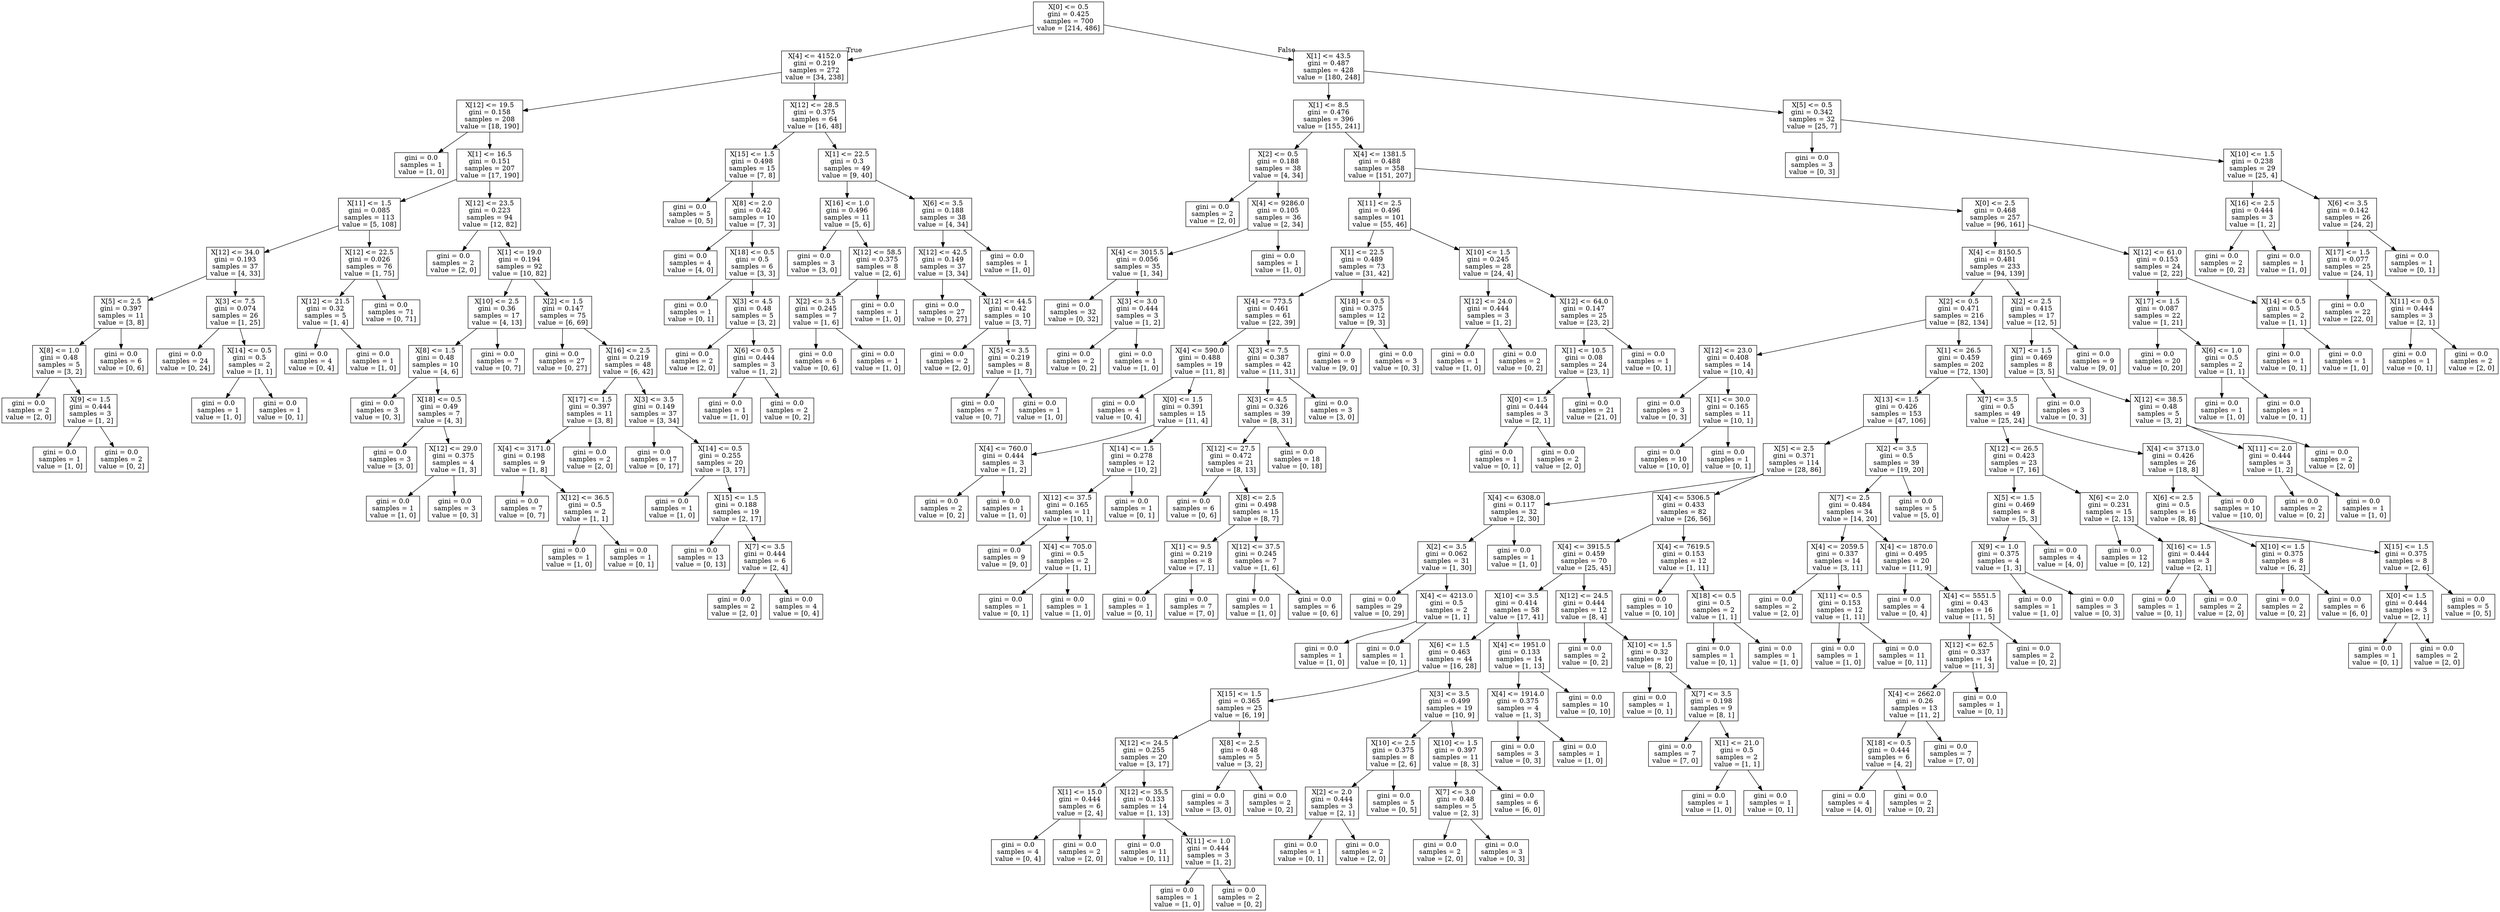 digraph Tree {
node [shape=box] ;
0 [label="X[0] <= 0.5\ngini = 0.425\nsamples = 700\nvalue = [214, 486]"] ;
1 [label="X[4] <= 4152.0\ngini = 0.219\nsamples = 272\nvalue = [34, 238]"] ;
0 -> 1 [labeldistance=2.5, labelangle=45, headlabel="True"] ;
2 [label="X[12] <= 19.5\ngini = 0.158\nsamples = 208\nvalue = [18, 190]"] ;
1 -> 2 ;
3 [label="gini = 0.0\nsamples = 1\nvalue = [1, 0]"] ;
2 -> 3 ;
4 [label="X[1] <= 16.5\ngini = 0.151\nsamples = 207\nvalue = [17, 190]"] ;
2 -> 4 ;
5 [label="X[11] <= 1.5\ngini = 0.085\nsamples = 113\nvalue = [5, 108]"] ;
4 -> 5 ;
6 [label="X[12] <= 34.0\ngini = 0.193\nsamples = 37\nvalue = [4, 33]"] ;
5 -> 6 ;
7 [label="X[5] <= 2.5\ngini = 0.397\nsamples = 11\nvalue = [3, 8]"] ;
6 -> 7 ;
8 [label="X[8] <= 1.0\ngini = 0.48\nsamples = 5\nvalue = [3, 2]"] ;
7 -> 8 ;
9 [label="gini = 0.0\nsamples = 2\nvalue = [2, 0]"] ;
8 -> 9 ;
10 [label="X[9] <= 1.5\ngini = 0.444\nsamples = 3\nvalue = [1, 2]"] ;
8 -> 10 ;
11 [label="gini = 0.0\nsamples = 1\nvalue = [1, 0]"] ;
10 -> 11 ;
12 [label="gini = 0.0\nsamples = 2\nvalue = [0, 2]"] ;
10 -> 12 ;
13 [label="gini = 0.0\nsamples = 6\nvalue = [0, 6]"] ;
7 -> 13 ;
14 [label="X[3] <= 7.5\ngini = 0.074\nsamples = 26\nvalue = [1, 25]"] ;
6 -> 14 ;
15 [label="gini = 0.0\nsamples = 24\nvalue = [0, 24]"] ;
14 -> 15 ;
16 [label="X[14] <= 0.5\ngini = 0.5\nsamples = 2\nvalue = [1, 1]"] ;
14 -> 16 ;
17 [label="gini = 0.0\nsamples = 1\nvalue = [1, 0]"] ;
16 -> 17 ;
18 [label="gini = 0.0\nsamples = 1\nvalue = [0, 1]"] ;
16 -> 18 ;
19 [label="X[12] <= 22.5\ngini = 0.026\nsamples = 76\nvalue = [1, 75]"] ;
5 -> 19 ;
20 [label="X[12] <= 21.5\ngini = 0.32\nsamples = 5\nvalue = [1, 4]"] ;
19 -> 20 ;
21 [label="gini = 0.0\nsamples = 4\nvalue = [0, 4]"] ;
20 -> 21 ;
22 [label="gini = 0.0\nsamples = 1\nvalue = [1, 0]"] ;
20 -> 22 ;
23 [label="gini = 0.0\nsamples = 71\nvalue = [0, 71]"] ;
19 -> 23 ;
24 [label="X[12] <= 23.5\ngini = 0.223\nsamples = 94\nvalue = [12, 82]"] ;
4 -> 24 ;
25 [label="gini = 0.0\nsamples = 2\nvalue = [2, 0]"] ;
24 -> 25 ;
26 [label="X[1] <= 19.0\ngini = 0.194\nsamples = 92\nvalue = [10, 82]"] ;
24 -> 26 ;
27 [label="X[10] <= 2.5\ngini = 0.36\nsamples = 17\nvalue = [4, 13]"] ;
26 -> 27 ;
28 [label="X[8] <= 1.5\ngini = 0.48\nsamples = 10\nvalue = [4, 6]"] ;
27 -> 28 ;
29 [label="gini = 0.0\nsamples = 3\nvalue = [0, 3]"] ;
28 -> 29 ;
30 [label="X[18] <= 0.5\ngini = 0.49\nsamples = 7\nvalue = [4, 3]"] ;
28 -> 30 ;
31 [label="gini = 0.0\nsamples = 3\nvalue = [3, 0]"] ;
30 -> 31 ;
32 [label="X[12] <= 29.0\ngini = 0.375\nsamples = 4\nvalue = [1, 3]"] ;
30 -> 32 ;
33 [label="gini = 0.0\nsamples = 1\nvalue = [1, 0]"] ;
32 -> 33 ;
34 [label="gini = 0.0\nsamples = 3\nvalue = [0, 3]"] ;
32 -> 34 ;
35 [label="gini = 0.0\nsamples = 7\nvalue = [0, 7]"] ;
27 -> 35 ;
36 [label="X[2] <= 1.5\ngini = 0.147\nsamples = 75\nvalue = [6, 69]"] ;
26 -> 36 ;
37 [label="gini = 0.0\nsamples = 27\nvalue = [0, 27]"] ;
36 -> 37 ;
38 [label="X[16] <= 2.5\ngini = 0.219\nsamples = 48\nvalue = [6, 42]"] ;
36 -> 38 ;
39 [label="X[17] <= 1.5\ngini = 0.397\nsamples = 11\nvalue = [3, 8]"] ;
38 -> 39 ;
40 [label="X[4] <= 3171.0\ngini = 0.198\nsamples = 9\nvalue = [1, 8]"] ;
39 -> 40 ;
41 [label="gini = 0.0\nsamples = 7\nvalue = [0, 7]"] ;
40 -> 41 ;
42 [label="X[12] <= 36.5\ngini = 0.5\nsamples = 2\nvalue = [1, 1]"] ;
40 -> 42 ;
43 [label="gini = 0.0\nsamples = 1\nvalue = [1, 0]"] ;
42 -> 43 ;
44 [label="gini = 0.0\nsamples = 1\nvalue = [0, 1]"] ;
42 -> 44 ;
45 [label="gini = 0.0\nsamples = 2\nvalue = [2, 0]"] ;
39 -> 45 ;
46 [label="X[3] <= 3.5\ngini = 0.149\nsamples = 37\nvalue = [3, 34]"] ;
38 -> 46 ;
47 [label="gini = 0.0\nsamples = 17\nvalue = [0, 17]"] ;
46 -> 47 ;
48 [label="X[14] <= 0.5\ngini = 0.255\nsamples = 20\nvalue = [3, 17]"] ;
46 -> 48 ;
49 [label="gini = 0.0\nsamples = 1\nvalue = [1, 0]"] ;
48 -> 49 ;
50 [label="X[15] <= 1.5\ngini = 0.188\nsamples = 19\nvalue = [2, 17]"] ;
48 -> 50 ;
51 [label="gini = 0.0\nsamples = 13\nvalue = [0, 13]"] ;
50 -> 51 ;
52 [label="X[7] <= 3.5\ngini = 0.444\nsamples = 6\nvalue = [2, 4]"] ;
50 -> 52 ;
53 [label="gini = 0.0\nsamples = 2\nvalue = [2, 0]"] ;
52 -> 53 ;
54 [label="gini = 0.0\nsamples = 4\nvalue = [0, 4]"] ;
52 -> 54 ;
55 [label="X[12] <= 28.5\ngini = 0.375\nsamples = 64\nvalue = [16, 48]"] ;
1 -> 55 ;
56 [label="X[15] <= 1.5\ngini = 0.498\nsamples = 15\nvalue = [7, 8]"] ;
55 -> 56 ;
57 [label="gini = 0.0\nsamples = 5\nvalue = [0, 5]"] ;
56 -> 57 ;
58 [label="X[8] <= 2.0\ngini = 0.42\nsamples = 10\nvalue = [7, 3]"] ;
56 -> 58 ;
59 [label="gini = 0.0\nsamples = 4\nvalue = [4, 0]"] ;
58 -> 59 ;
60 [label="X[18] <= 0.5\ngini = 0.5\nsamples = 6\nvalue = [3, 3]"] ;
58 -> 60 ;
61 [label="gini = 0.0\nsamples = 1\nvalue = [0, 1]"] ;
60 -> 61 ;
62 [label="X[3] <= 4.5\ngini = 0.48\nsamples = 5\nvalue = [3, 2]"] ;
60 -> 62 ;
63 [label="gini = 0.0\nsamples = 2\nvalue = [2, 0]"] ;
62 -> 63 ;
64 [label="X[6] <= 0.5\ngini = 0.444\nsamples = 3\nvalue = [1, 2]"] ;
62 -> 64 ;
65 [label="gini = 0.0\nsamples = 1\nvalue = [1, 0]"] ;
64 -> 65 ;
66 [label="gini = 0.0\nsamples = 2\nvalue = [0, 2]"] ;
64 -> 66 ;
67 [label="X[1] <= 22.5\ngini = 0.3\nsamples = 49\nvalue = [9, 40]"] ;
55 -> 67 ;
68 [label="X[16] <= 1.0\ngini = 0.496\nsamples = 11\nvalue = [5, 6]"] ;
67 -> 68 ;
69 [label="gini = 0.0\nsamples = 3\nvalue = [3, 0]"] ;
68 -> 69 ;
70 [label="X[12] <= 58.5\ngini = 0.375\nsamples = 8\nvalue = [2, 6]"] ;
68 -> 70 ;
71 [label="X[2] <= 3.5\ngini = 0.245\nsamples = 7\nvalue = [1, 6]"] ;
70 -> 71 ;
72 [label="gini = 0.0\nsamples = 6\nvalue = [0, 6]"] ;
71 -> 72 ;
73 [label="gini = 0.0\nsamples = 1\nvalue = [1, 0]"] ;
71 -> 73 ;
74 [label="gini = 0.0\nsamples = 1\nvalue = [1, 0]"] ;
70 -> 74 ;
75 [label="X[6] <= 3.5\ngini = 0.188\nsamples = 38\nvalue = [4, 34]"] ;
67 -> 75 ;
76 [label="X[12] <= 42.5\ngini = 0.149\nsamples = 37\nvalue = [3, 34]"] ;
75 -> 76 ;
77 [label="gini = 0.0\nsamples = 27\nvalue = [0, 27]"] ;
76 -> 77 ;
78 [label="X[12] <= 44.5\ngini = 0.42\nsamples = 10\nvalue = [3, 7]"] ;
76 -> 78 ;
79 [label="gini = 0.0\nsamples = 2\nvalue = [2, 0]"] ;
78 -> 79 ;
80 [label="X[5] <= 3.5\ngini = 0.219\nsamples = 8\nvalue = [1, 7]"] ;
78 -> 80 ;
81 [label="gini = 0.0\nsamples = 7\nvalue = [0, 7]"] ;
80 -> 81 ;
82 [label="gini = 0.0\nsamples = 1\nvalue = [1, 0]"] ;
80 -> 82 ;
83 [label="gini = 0.0\nsamples = 1\nvalue = [1, 0]"] ;
75 -> 83 ;
84 [label="X[1] <= 43.5\ngini = 0.487\nsamples = 428\nvalue = [180, 248]"] ;
0 -> 84 [labeldistance=2.5, labelangle=-45, headlabel="False"] ;
85 [label="X[1] <= 8.5\ngini = 0.476\nsamples = 396\nvalue = [155, 241]"] ;
84 -> 85 ;
86 [label="X[2] <= 0.5\ngini = 0.188\nsamples = 38\nvalue = [4, 34]"] ;
85 -> 86 ;
87 [label="gini = 0.0\nsamples = 2\nvalue = [2, 0]"] ;
86 -> 87 ;
88 [label="X[4] <= 9286.0\ngini = 0.105\nsamples = 36\nvalue = [2, 34]"] ;
86 -> 88 ;
89 [label="X[4] <= 3015.5\ngini = 0.056\nsamples = 35\nvalue = [1, 34]"] ;
88 -> 89 ;
90 [label="gini = 0.0\nsamples = 32\nvalue = [0, 32]"] ;
89 -> 90 ;
91 [label="X[3] <= 3.0\ngini = 0.444\nsamples = 3\nvalue = [1, 2]"] ;
89 -> 91 ;
92 [label="gini = 0.0\nsamples = 2\nvalue = [0, 2]"] ;
91 -> 92 ;
93 [label="gini = 0.0\nsamples = 1\nvalue = [1, 0]"] ;
91 -> 93 ;
94 [label="gini = 0.0\nsamples = 1\nvalue = [1, 0]"] ;
88 -> 94 ;
95 [label="X[4] <= 1381.5\ngini = 0.488\nsamples = 358\nvalue = [151, 207]"] ;
85 -> 95 ;
96 [label="X[11] <= 2.5\ngini = 0.496\nsamples = 101\nvalue = [55, 46]"] ;
95 -> 96 ;
97 [label="X[1] <= 22.5\ngini = 0.489\nsamples = 73\nvalue = [31, 42]"] ;
96 -> 97 ;
98 [label="X[4] <= 773.5\ngini = 0.461\nsamples = 61\nvalue = [22, 39]"] ;
97 -> 98 ;
99 [label="X[4] <= 590.0\ngini = 0.488\nsamples = 19\nvalue = [11, 8]"] ;
98 -> 99 ;
100 [label="gini = 0.0\nsamples = 4\nvalue = [0, 4]"] ;
99 -> 100 ;
101 [label="X[0] <= 1.5\ngini = 0.391\nsamples = 15\nvalue = [11, 4]"] ;
99 -> 101 ;
102 [label="X[4] <= 760.0\ngini = 0.444\nsamples = 3\nvalue = [1, 2]"] ;
101 -> 102 ;
103 [label="gini = 0.0\nsamples = 2\nvalue = [0, 2]"] ;
102 -> 103 ;
104 [label="gini = 0.0\nsamples = 1\nvalue = [1, 0]"] ;
102 -> 104 ;
105 [label="X[14] <= 1.5\ngini = 0.278\nsamples = 12\nvalue = [10, 2]"] ;
101 -> 105 ;
106 [label="X[12] <= 37.5\ngini = 0.165\nsamples = 11\nvalue = [10, 1]"] ;
105 -> 106 ;
107 [label="gini = 0.0\nsamples = 9\nvalue = [9, 0]"] ;
106 -> 107 ;
108 [label="X[4] <= 705.0\ngini = 0.5\nsamples = 2\nvalue = [1, 1]"] ;
106 -> 108 ;
109 [label="gini = 0.0\nsamples = 1\nvalue = [0, 1]"] ;
108 -> 109 ;
110 [label="gini = 0.0\nsamples = 1\nvalue = [1, 0]"] ;
108 -> 110 ;
111 [label="gini = 0.0\nsamples = 1\nvalue = [0, 1]"] ;
105 -> 111 ;
112 [label="X[3] <= 7.5\ngini = 0.387\nsamples = 42\nvalue = [11, 31]"] ;
98 -> 112 ;
113 [label="X[3] <= 4.5\ngini = 0.326\nsamples = 39\nvalue = [8, 31]"] ;
112 -> 113 ;
114 [label="X[12] <= 27.5\ngini = 0.472\nsamples = 21\nvalue = [8, 13]"] ;
113 -> 114 ;
115 [label="gini = 0.0\nsamples = 6\nvalue = [0, 6]"] ;
114 -> 115 ;
116 [label="X[8] <= 2.5\ngini = 0.498\nsamples = 15\nvalue = [8, 7]"] ;
114 -> 116 ;
117 [label="X[1] <= 9.5\ngini = 0.219\nsamples = 8\nvalue = [7, 1]"] ;
116 -> 117 ;
118 [label="gini = 0.0\nsamples = 1\nvalue = [0, 1]"] ;
117 -> 118 ;
119 [label="gini = 0.0\nsamples = 7\nvalue = [7, 0]"] ;
117 -> 119 ;
120 [label="X[12] <= 37.5\ngini = 0.245\nsamples = 7\nvalue = [1, 6]"] ;
116 -> 120 ;
121 [label="gini = 0.0\nsamples = 1\nvalue = [1, 0]"] ;
120 -> 121 ;
122 [label="gini = 0.0\nsamples = 6\nvalue = [0, 6]"] ;
120 -> 122 ;
123 [label="gini = 0.0\nsamples = 18\nvalue = [0, 18]"] ;
113 -> 123 ;
124 [label="gini = 0.0\nsamples = 3\nvalue = [3, 0]"] ;
112 -> 124 ;
125 [label="X[18] <= 0.5\ngini = 0.375\nsamples = 12\nvalue = [9, 3]"] ;
97 -> 125 ;
126 [label="gini = 0.0\nsamples = 9\nvalue = [9, 0]"] ;
125 -> 126 ;
127 [label="gini = 0.0\nsamples = 3\nvalue = [0, 3]"] ;
125 -> 127 ;
128 [label="X[10] <= 1.5\ngini = 0.245\nsamples = 28\nvalue = [24, 4]"] ;
96 -> 128 ;
129 [label="X[12] <= 24.0\ngini = 0.444\nsamples = 3\nvalue = [1, 2]"] ;
128 -> 129 ;
130 [label="gini = 0.0\nsamples = 1\nvalue = [1, 0]"] ;
129 -> 130 ;
131 [label="gini = 0.0\nsamples = 2\nvalue = [0, 2]"] ;
129 -> 131 ;
132 [label="X[12] <= 64.0\ngini = 0.147\nsamples = 25\nvalue = [23, 2]"] ;
128 -> 132 ;
133 [label="X[1] <= 10.5\ngini = 0.08\nsamples = 24\nvalue = [23, 1]"] ;
132 -> 133 ;
134 [label="X[0] <= 1.5\ngini = 0.444\nsamples = 3\nvalue = [2, 1]"] ;
133 -> 134 ;
135 [label="gini = 0.0\nsamples = 1\nvalue = [0, 1]"] ;
134 -> 135 ;
136 [label="gini = 0.0\nsamples = 2\nvalue = [2, 0]"] ;
134 -> 136 ;
137 [label="gini = 0.0\nsamples = 21\nvalue = [21, 0]"] ;
133 -> 137 ;
138 [label="gini = 0.0\nsamples = 1\nvalue = [0, 1]"] ;
132 -> 138 ;
139 [label="X[0] <= 2.5\ngini = 0.468\nsamples = 257\nvalue = [96, 161]"] ;
95 -> 139 ;
140 [label="X[4] <= 8150.5\ngini = 0.481\nsamples = 233\nvalue = [94, 139]"] ;
139 -> 140 ;
141 [label="X[2] <= 0.5\ngini = 0.471\nsamples = 216\nvalue = [82, 134]"] ;
140 -> 141 ;
142 [label="X[12] <= 23.0\ngini = 0.408\nsamples = 14\nvalue = [10, 4]"] ;
141 -> 142 ;
143 [label="gini = 0.0\nsamples = 3\nvalue = [0, 3]"] ;
142 -> 143 ;
144 [label="X[1] <= 30.0\ngini = 0.165\nsamples = 11\nvalue = [10, 1]"] ;
142 -> 144 ;
145 [label="gini = 0.0\nsamples = 10\nvalue = [10, 0]"] ;
144 -> 145 ;
146 [label="gini = 0.0\nsamples = 1\nvalue = [0, 1]"] ;
144 -> 146 ;
147 [label="X[1] <= 26.5\ngini = 0.459\nsamples = 202\nvalue = [72, 130]"] ;
141 -> 147 ;
148 [label="X[13] <= 1.5\ngini = 0.426\nsamples = 153\nvalue = [47, 106]"] ;
147 -> 148 ;
149 [label="X[5] <= 2.5\ngini = 0.371\nsamples = 114\nvalue = [28, 86]"] ;
148 -> 149 ;
150 [label="X[4] <= 6308.0\ngini = 0.117\nsamples = 32\nvalue = [2, 30]"] ;
149 -> 150 ;
151 [label="X[2] <= 3.5\ngini = 0.062\nsamples = 31\nvalue = [1, 30]"] ;
150 -> 151 ;
152 [label="gini = 0.0\nsamples = 29\nvalue = [0, 29]"] ;
151 -> 152 ;
153 [label="X[4] <= 4213.0\ngini = 0.5\nsamples = 2\nvalue = [1, 1]"] ;
151 -> 153 ;
154 [label="gini = 0.0\nsamples = 1\nvalue = [1, 0]"] ;
153 -> 154 ;
155 [label="gini = 0.0\nsamples = 1\nvalue = [0, 1]"] ;
153 -> 155 ;
156 [label="gini = 0.0\nsamples = 1\nvalue = [1, 0]"] ;
150 -> 156 ;
157 [label="X[4] <= 5306.5\ngini = 0.433\nsamples = 82\nvalue = [26, 56]"] ;
149 -> 157 ;
158 [label="X[4] <= 3915.5\ngini = 0.459\nsamples = 70\nvalue = [25, 45]"] ;
157 -> 158 ;
159 [label="X[10] <= 3.5\ngini = 0.414\nsamples = 58\nvalue = [17, 41]"] ;
158 -> 159 ;
160 [label="X[6] <= 1.5\ngini = 0.463\nsamples = 44\nvalue = [16, 28]"] ;
159 -> 160 ;
161 [label="X[15] <= 1.5\ngini = 0.365\nsamples = 25\nvalue = [6, 19]"] ;
160 -> 161 ;
162 [label="X[12] <= 24.5\ngini = 0.255\nsamples = 20\nvalue = [3, 17]"] ;
161 -> 162 ;
163 [label="X[1] <= 15.0\ngini = 0.444\nsamples = 6\nvalue = [2, 4]"] ;
162 -> 163 ;
164 [label="gini = 0.0\nsamples = 4\nvalue = [0, 4]"] ;
163 -> 164 ;
165 [label="gini = 0.0\nsamples = 2\nvalue = [2, 0]"] ;
163 -> 165 ;
166 [label="X[12] <= 35.5\ngini = 0.133\nsamples = 14\nvalue = [1, 13]"] ;
162 -> 166 ;
167 [label="gini = 0.0\nsamples = 11\nvalue = [0, 11]"] ;
166 -> 167 ;
168 [label="X[11] <= 1.0\ngini = 0.444\nsamples = 3\nvalue = [1, 2]"] ;
166 -> 168 ;
169 [label="gini = 0.0\nsamples = 1\nvalue = [1, 0]"] ;
168 -> 169 ;
170 [label="gini = 0.0\nsamples = 2\nvalue = [0, 2]"] ;
168 -> 170 ;
171 [label="X[8] <= 2.5\ngini = 0.48\nsamples = 5\nvalue = [3, 2]"] ;
161 -> 171 ;
172 [label="gini = 0.0\nsamples = 3\nvalue = [3, 0]"] ;
171 -> 172 ;
173 [label="gini = 0.0\nsamples = 2\nvalue = [0, 2]"] ;
171 -> 173 ;
174 [label="X[3] <= 3.5\ngini = 0.499\nsamples = 19\nvalue = [10, 9]"] ;
160 -> 174 ;
175 [label="X[10] <= 2.5\ngini = 0.375\nsamples = 8\nvalue = [2, 6]"] ;
174 -> 175 ;
176 [label="X[2] <= 2.0\ngini = 0.444\nsamples = 3\nvalue = [2, 1]"] ;
175 -> 176 ;
177 [label="gini = 0.0\nsamples = 1\nvalue = [0, 1]"] ;
176 -> 177 ;
178 [label="gini = 0.0\nsamples = 2\nvalue = [2, 0]"] ;
176 -> 178 ;
179 [label="gini = 0.0\nsamples = 5\nvalue = [0, 5]"] ;
175 -> 179 ;
180 [label="X[10] <= 1.5\ngini = 0.397\nsamples = 11\nvalue = [8, 3]"] ;
174 -> 180 ;
181 [label="X[7] <= 3.0\ngini = 0.48\nsamples = 5\nvalue = [2, 3]"] ;
180 -> 181 ;
182 [label="gini = 0.0\nsamples = 2\nvalue = [2, 0]"] ;
181 -> 182 ;
183 [label="gini = 0.0\nsamples = 3\nvalue = [0, 3]"] ;
181 -> 183 ;
184 [label="gini = 0.0\nsamples = 6\nvalue = [6, 0]"] ;
180 -> 184 ;
185 [label="X[4] <= 1951.0\ngini = 0.133\nsamples = 14\nvalue = [1, 13]"] ;
159 -> 185 ;
186 [label="X[4] <= 1914.0\ngini = 0.375\nsamples = 4\nvalue = [1, 3]"] ;
185 -> 186 ;
187 [label="gini = 0.0\nsamples = 3\nvalue = [0, 3]"] ;
186 -> 187 ;
188 [label="gini = 0.0\nsamples = 1\nvalue = [1, 0]"] ;
186 -> 188 ;
189 [label="gini = 0.0\nsamples = 10\nvalue = [0, 10]"] ;
185 -> 189 ;
190 [label="X[12] <= 24.5\ngini = 0.444\nsamples = 12\nvalue = [8, 4]"] ;
158 -> 190 ;
191 [label="gini = 0.0\nsamples = 2\nvalue = [0, 2]"] ;
190 -> 191 ;
192 [label="X[10] <= 1.5\ngini = 0.32\nsamples = 10\nvalue = [8, 2]"] ;
190 -> 192 ;
193 [label="gini = 0.0\nsamples = 1\nvalue = [0, 1]"] ;
192 -> 193 ;
194 [label="X[7] <= 3.5\ngini = 0.198\nsamples = 9\nvalue = [8, 1]"] ;
192 -> 194 ;
195 [label="gini = 0.0\nsamples = 7\nvalue = [7, 0]"] ;
194 -> 195 ;
196 [label="X[1] <= 21.0\ngini = 0.5\nsamples = 2\nvalue = [1, 1]"] ;
194 -> 196 ;
197 [label="gini = 0.0\nsamples = 1\nvalue = [1, 0]"] ;
196 -> 197 ;
198 [label="gini = 0.0\nsamples = 1\nvalue = [0, 1]"] ;
196 -> 198 ;
199 [label="X[4] <= 7619.5\ngini = 0.153\nsamples = 12\nvalue = [1, 11]"] ;
157 -> 199 ;
200 [label="gini = 0.0\nsamples = 10\nvalue = [0, 10]"] ;
199 -> 200 ;
201 [label="X[18] <= 0.5\ngini = 0.5\nsamples = 2\nvalue = [1, 1]"] ;
199 -> 201 ;
202 [label="gini = 0.0\nsamples = 1\nvalue = [0, 1]"] ;
201 -> 202 ;
203 [label="gini = 0.0\nsamples = 1\nvalue = [1, 0]"] ;
201 -> 203 ;
204 [label="X[2] <= 3.5\ngini = 0.5\nsamples = 39\nvalue = [19, 20]"] ;
148 -> 204 ;
205 [label="X[7] <= 2.5\ngini = 0.484\nsamples = 34\nvalue = [14, 20]"] ;
204 -> 205 ;
206 [label="X[4] <= 2059.5\ngini = 0.337\nsamples = 14\nvalue = [3, 11]"] ;
205 -> 206 ;
207 [label="gini = 0.0\nsamples = 2\nvalue = [2, 0]"] ;
206 -> 207 ;
208 [label="X[11] <= 0.5\ngini = 0.153\nsamples = 12\nvalue = [1, 11]"] ;
206 -> 208 ;
209 [label="gini = 0.0\nsamples = 1\nvalue = [1, 0]"] ;
208 -> 209 ;
210 [label="gini = 0.0\nsamples = 11\nvalue = [0, 11]"] ;
208 -> 210 ;
211 [label="X[4] <= 1870.0\ngini = 0.495\nsamples = 20\nvalue = [11, 9]"] ;
205 -> 211 ;
212 [label="gini = 0.0\nsamples = 4\nvalue = [0, 4]"] ;
211 -> 212 ;
213 [label="X[4] <= 5551.5\ngini = 0.43\nsamples = 16\nvalue = [11, 5]"] ;
211 -> 213 ;
214 [label="X[12] <= 62.5\ngini = 0.337\nsamples = 14\nvalue = [11, 3]"] ;
213 -> 214 ;
215 [label="X[4] <= 2662.0\ngini = 0.26\nsamples = 13\nvalue = [11, 2]"] ;
214 -> 215 ;
216 [label="X[18] <= 0.5\ngini = 0.444\nsamples = 6\nvalue = [4, 2]"] ;
215 -> 216 ;
217 [label="gini = 0.0\nsamples = 4\nvalue = [4, 0]"] ;
216 -> 217 ;
218 [label="gini = 0.0\nsamples = 2\nvalue = [0, 2]"] ;
216 -> 218 ;
219 [label="gini = 0.0\nsamples = 7\nvalue = [7, 0]"] ;
215 -> 219 ;
220 [label="gini = 0.0\nsamples = 1\nvalue = [0, 1]"] ;
214 -> 220 ;
221 [label="gini = 0.0\nsamples = 2\nvalue = [0, 2]"] ;
213 -> 221 ;
222 [label="gini = 0.0\nsamples = 5\nvalue = [5, 0]"] ;
204 -> 222 ;
223 [label="X[7] <= 3.5\ngini = 0.5\nsamples = 49\nvalue = [25, 24]"] ;
147 -> 223 ;
224 [label="X[12] <= 26.5\ngini = 0.423\nsamples = 23\nvalue = [7, 16]"] ;
223 -> 224 ;
225 [label="X[5] <= 1.5\ngini = 0.469\nsamples = 8\nvalue = [5, 3]"] ;
224 -> 225 ;
226 [label="X[9] <= 1.0\ngini = 0.375\nsamples = 4\nvalue = [1, 3]"] ;
225 -> 226 ;
227 [label="gini = 0.0\nsamples = 1\nvalue = [1, 0]"] ;
226 -> 227 ;
228 [label="gini = 0.0\nsamples = 3\nvalue = [0, 3]"] ;
226 -> 228 ;
229 [label="gini = 0.0\nsamples = 4\nvalue = [4, 0]"] ;
225 -> 229 ;
230 [label="X[6] <= 2.0\ngini = 0.231\nsamples = 15\nvalue = [2, 13]"] ;
224 -> 230 ;
231 [label="gini = 0.0\nsamples = 12\nvalue = [0, 12]"] ;
230 -> 231 ;
232 [label="X[16] <= 1.5\ngini = 0.444\nsamples = 3\nvalue = [2, 1]"] ;
230 -> 232 ;
233 [label="gini = 0.0\nsamples = 1\nvalue = [0, 1]"] ;
232 -> 233 ;
234 [label="gini = 0.0\nsamples = 2\nvalue = [2, 0]"] ;
232 -> 234 ;
235 [label="X[4] <= 3713.0\ngini = 0.426\nsamples = 26\nvalue = [18, 8]"] ;
223 -> 235 ;
236 [label="X[6] <= 2.5\ngini = 0.5\nsamples = 16\nvalue = [8, 8]"] ;
235 -> 236 ;
237 [label="X[10] <= 1.5\ngini = 0.375\nsamples = 8\nvalue = [6, 2]"] ;
236 -> 237 ;
238 [label="gini = 0.0\nsamples = 2\nvalue = [0, 2]"] ;
237 -> 238 ;
239 [label="gini = 0.0\nsamples = 6\nvalue = [6, 0]"] ;
237 -> 239 ;
240 [label="X[15] <= 1.5\ngini = 0.375\nsamples = 8\nvalue = [2, 6]"] ;
236 -> 240 ;
241 [label="X[0] <= 1.5\ngini = 0.444\nsamples = 3\nvalue = [2, 1]"] ;
240 -> 241 ;
242 [label="gini = 0.0\nsamples = 1\nvalue = [0, 1]"] ;
241 -> 242 ;
243 [label="gini = 0.0\nsamples = 2\nvalue = [2, 0]"] ;
241 -> 243 ;
244 [label="gini = 0.0\nsamples = 5\nvalue = [0, 5]"] ;
240 -> 244 ;
245 [label="gini = 0.0\nsamples = 10\nvalue = [10, 0]"] ;
235 -> 245 ;
246 [label="X[2] <= 2.5\ngini = 0.415\nsamples = 17\nvalue = [12, 5]"] ;
140 -> 246 ;
247 [label="X[7] <= 1.5\ngini = 0.469\nsamples = 8\nvalue = [3, 5]"] ;
246 -> 247 ;
248 [label="gini = 0.0\nsamples = 3\nvalue = [0, 3]"] ;
247 -> 248 ;
249 [label="X[12] <= 38.5\ngini = 0.48\nsamples = 5\nvalue = [3, 2]"] ;
247 -> 249 ;
250 [label="X[11] <= 2.0\ngini = 0.444\nsamples = 3\nvalue = [1, 2]"] ;
249 -> 250 ;
251 [label="gini = 0.0\nsamples = 2\nvalue = [0, 2]"] ;
250 -> 251 ;
252 [label="gini = 0.0\nsamples = 1\nvalue = [1, 0]"] ;
250 -> 252 ;
253 [label="gini = 0.0\nsamples = 2\nvalue = [2, 0]"] ;
249 -> 253 ;
254 [label="gini = 0.0\nsamples = 9\nvalue = [9, 0]"] ;
246 -> 254 ;
255 [label="X[12] <= 61.0\ngini = 0.153\nsamples = 24\nvalue = [2, 22]"] ;
139 -> 255 ;
256 [label="X[17] <= 1.5\ngini = 0.087\nsamples = 22\nvalue = [1, 21]"] ;
255 -> 256 ;
257 [label="gini = 0.0\nsamples = 20\nvalue = [0, 20]"] ;
256 -> 257 ;
258 [label="X[6] <= 1.0\ngini = 0.5\nsamples = 2\nvalue = [1, 1]"] ;
256 -> 258 ;
259 [label="gini = 0.0\nsamples = 1\nvalue = [1, 0]"] ;
258 -> 259 ;
260 [label="gini = 0.0\nsamples = 1\nvalue = [0, 1]"] ;
258 -> 260 ;
261 [label="X[14] <= 0.5\ngini = 0.5\nsamples = 2\nvalue = [1, 1]"] ;
255 -> 261 ;
262 [label="gini = 0.0\nsamples = 1\nvalue = [0, 1]"] ;
261 -> 262 ;
263 [label="gini = 0.0\nsamples = 1\nvalue = [1, 0]"] ;
261 -> 263 ;
264 [label="X[5] <= 0.5\ngini = 0.342\nsamples = 32\nvalue = [25, 7]"] ;
84 -> 264 ;
265 [label="gini = 0.0\nsamples = 3\nvalue = [0, 3]"] ;
264 -> 265 ;
266 [label="X[10] <= 1.5\ngini = 0.238\nsamples = 29\nvalue = [25, 4]"] ;
264 -> 266 ;
267 [label="X[16] <= 2.5\ngini = 0.444\nsamples = 3\nvalue = [1, 2]"] ;
266 -> 267 ;
268 [label="gini = 0.0\nsamples = 2\nvalue = [0, 2]"] ;
267 -> 268 ;
269 [label="gini = 0.0\nsamples = 1\nvalue = [1, 0]"] ;
267 -> 269 ;
270 [label="X[6] <= 3.5\ngini = 0.142\nsamples = 26\nvalue = [24, 2]"] ;
266 -> 270 ;
271 [label="X[17] <= 1.5\ngini = 0.077\nsamples = 25\nvalue = [24, 1]"] ;
270 -> 271 ;
272 [label="gini = 0.0\nsamples = 22\nvalue = [22, 0]"] ;
271 -> 272 ;
273 [label="X[11] <= 0.5\ngini = 0.444\nsamples = 3\nvalue = [2, 1]"] ;
271 -> 273 ;
274 [label="gini = 0.0\nsamples = 1\nvalue = [0, 1]"] ;
273 -> 274 ;
275 [label="gini = 0.0\nsamples = 2\nvalue = [2, 0]"] ;
273 -> 275 ;
276 [label="gini = 0.0\nsamples = 1\nvalue = [0, 1]"] ;
270 -> 276 ;
}